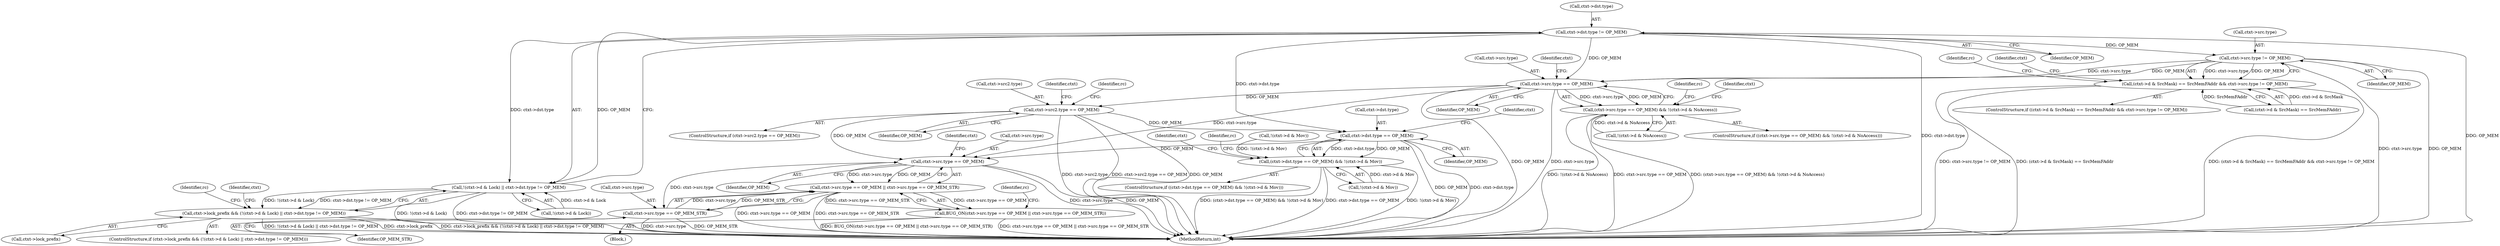 digraph "0_linux_234f3ce485d54017f15cf5e0699cff4100121601_8@pointer" {
"1000184" [label="(Call,ctxt->dst.type != OP_MEM)"];
"1000177" [label="(Call,!(ctxt->d & Lock) || ctxt->dst.type != OP_MEM)"];
"1000173" [label="(Call,ctxt->lock_prefix && (!(ctxt->d & Lock) || ctxt->dst.type != OP_MEM))"];
"1000206" [label="(Call,ctxt->src.type != OP_MEM)"];
"1000198" [label="(Call,(ctxt->d & SrcMask) == SrcMemFAddr && ctxt->src.type != OP_MEM)"];
"1000507" [label="(Call,ctxt->src.type == OP_MEM)"];
"1000506" [label="(Call,(ctxt->src.type == OP_MEM) && !(ctxt->d & NoAccess))"];
"1000559" [label="(Call,ctxt->src2.type == OP_MEM)"];
"1000605" [label="(Call,ctxt->dst.type == OP_MEM)"];
"1000604" [label="(Call,(ctxt->dst.type == OP_MEM) && !(ctxt->d & Mov))"];
"1001003" [label="(Call,ctxt->src.type == OP_MEM)"];
"1001002" [label="(Call,ctxt->src.type == OP_MEM || ctxt->src.type == OP_MEM_STR)"];
"1001001" [label="(Call,BUG_ON(ctxt->src.type == OP_MEM || ctxt->src.type == OP_MEM_STR))"];
"1001010" [label="(Call,ctxt->src.type == OP_MEM_STR)"];
"1000611" [label="(Identifier,OP_MEM)"];
"1000565" [label="(Identifier,OP_MEM)"];
"1000508" [label="(Call,ctxt->src.type)"];
"1001474" [label="(MethodReturn,int)"];
"1000598" [label="(Identifier,ctxt)"];
"1000506" [label="(Call,(ctxt->src.type == OP_MEM) && !(ctxt->d & NoAccess))"];
"1000507" [label="(Call,ctxt->src.type == OP_MEM)"];
"1000184" [label="(Call,ctxt->dst.type != OP_MEM)"];
"1000559" [label="(Call,ctxt->src2.type == OP_MEM)"];
"1000206" [label="(Call,ctxt->src.type != OP_MEM)"];
"1000522" [label="(Identifier,rc)"];
"1000603" [label="(ControlStructure,if ((ctxt->dst.type == OP_MEM) && !(ctxt->d & Mov)))"];
"1001009" [label="(Identifier,OP_MEM)"];
"1000558" [label="(ControlStructure,if (ctxt->src2.type == OP_MEM))"];
"1000177" [label="(Call,!(ctxt->d & Lock) || ctxt->dst.type != OP_MEM)"];
"1000562" [label="(Identifier,ctxt)"];
"1000606" [label="(Call,ctxt->dst.type)"];
"1000190" [label="(Identifier,OP_MEM)"];
"1001010" [label="(Call,ctxt->src.type == OP_MEM_STR)"];
"1000517" [label="(Identifier,ctxt)"];
"1000568" [label="(Identifier,rc)"];
"1000174" [label="(Call,ctxt->lock_prefix)"];
"1000215" [label="(Identifier,rc)"];
"1000560" [label="(Call,ctxt->src2.type)"];
"1000615" [label="(Identifier,ctxt)"];
"1001001" [label="(Call,BUG_ON(ctxt->src.type == OP_MEM || ctxt->src.type == OP_MEM_STR))"];
"1000514" [label="(Call,!(ctxt->d & NoAccess))"];
"1000649" [label="(Identifier,ctxt)"];
"1000193" [label="(Identifier,rc)"];
"1000620" [label="(Identifier,rc)"];
"1000185" [label="(Call,ctxt->dst.type)"];
"1000212" [label="(Identifier,OP_MEM)"];
"1001013" [label="(Identifier,ctxt)"];
"1000349" [label="(Call,!(ctxt->d & Mov))"];
"1001000" [label="(Block,)"];
"1000197" [label="(ControlStructure,if ((ctxt->d & SrcMask) == SrcMemFAddr && ctxt->src.type != OP_MEM))"];
"1000223" [label="(Identifier,ctxt)"];
"1000612" [label="(Call,!(ctxt->d & Mov))"];
"1000173" [label="(Call,ctxt->lock_prefix && (!(ctxt->d & Lock) || ctxt->dst.type != OP_MEM))"];
"1000207" [label="(Call,ctxt->src.type)"];
"1000198" [label="(Call,(ctxt->d & SrcMask) == SrcMemFAddr && ctxt->src.type != OP_MEM)"];
"1001016" [label="(Identifier,OP_MEM_STR)"];
"1000178" [label="(Call,!(ctxt->d & Lock))"];
"1000513" [label="(Identifier,OP_MEM)"];
"1000199" [label="(Call,(ctxt->d & SrcMask) == SrcMemFAddr)"];
"1001018" [label="(Identifier,rc)"];
"1000505" [label="(ControlStructure,if ((ctxt->src.type == OP_MEM) && !(ctxt->d & NoAccess)))"];
"1001003" [label="(Call,ctxt->src.type == OP_MEM)"];
"1001002" [label="(Call,ctxt->src.type == OP_MEM || ctxt->src.type == OP_MEM_STR)"];
"1000202" [label="(Identifier,ctxt)"];
"1001004" [label="(Call,ctxt->src.type)"];
"1001011" [label="(Call,ctxt->src.type)"];
"1000604" [label="(Call,(ctxt->dst.type == OP_MEM) && !(ctxt->d & Mov))"];
"1000605" [label="(Call,ctxt->dst.type == OP_MEM)"];
"1000172" [label="(ControlStructure,if (ctxt->lock_prefix && (!(ctxt->d & Lock) || ctxt->dst.type != OP_MEM)))"];
"1000184" -> "1000177"  [label="AST: "];
"1000184" -> "1000190"  [label="CFG: "];
"1000185" -> "1000184"  [label="AST: "];
"1000190" -> "1000184"  [label="AST: "];
"1000177" -> "1000184"  [label="CFG: "];
"1000184" -> "1001474"  [label="DDG: ctxt->dst.type"];
"1000184" -> "1001474"  [label="DDG: OP_MEM"];
"1000184" -> "1000177"  [label="DDG: ctxt->dst.type"];
"1000184" -> "1000177"  [label="DDG: OP_MEM"];
"1000184" -> "1000206"  [label="DDG: OP_MEM"];
"1000184" -> "1000507"  [label="DDG: OP_MEM"];
"1000184" -> "1000605"  [label="DDG: ctxt->dst.type"];
"1000177" -> "1000173"  [label="AST: "];
"1000177" -> "1000178"  [label="CFG: "];
"1000178" -> "1000177"  [label="AST: "];
"1000173" -> "1000177"  [label="CFG: "];
"1000177" -> "1001474"  [label="DDG: !(ctxt->d & Lock)"];
"1000177" -> "1001474"  [label="DDG: ctxt->dst.type != OP_MEM"];
"1000177" -> "1000173"  [label="DDG: !(ctxt->d & Lock)"];
"1000177" -> "1000173"  [label="DDG: ctxt->dst.type != OP_MEM"];
"1000178" -> "1000177"  [label="DDG: ctxt->d & Lock"];
"1000173" -> "1000172"  [label="AST: "];
"1000173" -> "1000174"  [label="CFG: "];
"1000174" -> "1000173"  [label="AST: "];
"1000193" -> "1000173"  [label="CFG: "];
"1000202" -> "1000173"  [label="CFG: "];
"1000173" -> "1001474"  [label="DDG: ctxt->lock_prefix && (!(ctxt->d & Lock) || ctxt->dst.type != OP_MEM)"];
"1000173" -> "1001474"  [label="DDG: !(ctxt->d & Lock) || ctxt->dst.type != OP_MEM"];
"1000173" -> "1001474"  [label="DDG: ctxt->lock_prefix"];
"1000206" -> "1000198"  [label="AST: "];
"1000206" -> "1000212"  [label="CFG: "];
"1000207" -> "1000206"  [label="AST: "];
"1000212" -> "1000206"  [label="AST: "];
"1000198" -> "1000206"  [label="CFG: "];
"1000206" -> "1001474"  [label="DDG: ctxt->src.type"];
"1000206" -> "1001474"  [label="DDG: OP_MEM"];
"1000206" -> "1000198"  [label="DDG: ctxt->src.type"];
"1000206" -> "1000198"  [label="DDG: OP_MEM"];
"1000206" -> "1000507"  [label="DDG: ctxt->src.type"];
"1000206" -> "1000507"  [label="DDG: OP_MEM"];
"1000198" -> "1000197"  [label="AST: "];
"1000198" -> "1000199"  [label="CFG: "];
"1000199" -> "1000198"  [label="AST: "];
"1000215" -> "1000198"  [label="CFG: "];
"1000223" -> "1000198"  [label="CFG: "];
"1000198" -> "1001474"  [label="DDG: ctxt->src.type != OP_MEM"];
"1000198" -> "1001474"  [label="DDG: (ctxt->d & SrcMask) == SrcMemFAddr"];
"1000198" -> "1001474"  [label="DDG: (ctxt->d & SrcMask) == SrcMemFAddr && ctxt->src.type != OP_MEM"];
"1000199" -> "1000198"  [label="DDG: ctxt->d & SrcMask"];
"1000199" -> "1000198"  [label="DDG: SrcMemFAddr"];
"1000507" -> "1000506"  [label="AST: "];
"1000507" -> "1000513"  [label="CFG: "];
"1000508" -> "1000507"  [label="AST: "];
"1000513" -> "1000507"  [label="AST: "];
"1000517" -> "1000507"  [label="CFG: "];
"1000506" -> "1000507"  [label="CFG: "];
"1000507" -> "1001474"  [label="DDG: OP_MEM"];
"1000507" -> "1001474"  [label="DDG: ctxt->src.type"];
"1000507" -> "1000506"  [label="DDG: ctxt->src.type"];
"1000507" -> "1000506"  [label="DDG: OP_MEM"];
"1000507" -> "1000559"  [label="DDG: OP_MEM"];
"1000507" -> "1001003"  [label="DDG: ctxt->src.type"];
"1000506" -> "1000505"  [label="AST: "];
"1000506" -> "1000514"  [label="CFG: "];
"1000514" -> "1000506"  [label="AST: "];
"1000522" -> "1000506"  [label="CFG: "];
"1000562" -> "1000506"  [label="CFG: "];
"1000506" -> "1001474"  [label="DDG: (ctxt->src.type == OP_MEM) && !(ctxt->d & NoAccess)"];
"1000506" -> "1001474"  [label="DDG: !(ctxt->d & NoAccess)"];
"1000506" -> "1001474"  [label="DDG: ctxt->src.type == OP_MEM"];
"1000514" -> "1000506"  [label="DDG: ctxt->d & NoAccess"];
"1000559" -> "1000558"  [label="AST: "];
"1000559" -> "1000565"  [label="CFG: "];
"1000560" -> "1000559"  [label="AST: "];
"1000565" -> "1000559"  [label="AST: "];
"1000568" -> "1000559"  [label="CFG: "];
"1000598" -> "1000559"  [label="CFG: "];
"1000559" -> "1001474"  [label="DDG: ctxt->src2.type"];
"1000559" -> "1001474"  [label="DDG: ctxt->src2.type == OP_MEM"];
"1000559" -> "1001474"  [label="DDG: OP_MEM"];
"1000559" -> "1000605"  [label="DDG: OP_MEM"];
"1000559" -> "1001003"  [label="DDG: OP_MEM"];
"1000605" -> "1000604"  [label="AST: "];
"1000605" -> "1000611"  [label="CFG: "];
"1000606" -> "1000605"  [label="AST: "];
"1000611" -> "1000605"  [label="AST: "];
"1000615" -> "1000605"  [label="CFG: "];
"1000604" -> "1000605"  [label="CFG: "];
"1000605" -> "1001474"  [label="DDG: OP_MEM"];
"1000605" -> "1001474"  [label="DDG: ctxt->dst.type"];
"1000605" -> "1000604"  [label="DDG: ctxt->dst.type"];
"1000605" -> "1000604"  [label="DDG: OP_MEM"];
"1000605" -> "1001003"  [label="DDG: OP_MEM"];
"1000604" -> "1000603"  [label="AST: "];
"1000604" -> "1000612"  [label="CFG: "];
"1000612" -> "1000604"  [label="AST: "];
"1000620" -> "1000604"  [label="CFG: "];
"1000649" -> "1000604"  [label="CFG: "];
"1000604" -> "1001474"  [label="DDG: (ctxt->dst.type == OP_MEM) && !(ctxt->d & Mov)"];
"1000604" -> "1001474"  [label="DDG: ctxt->dst.type == OP_MEM"];
"1000604" -> "1001474"  [label="DDG: !(ctxt->d & Mov)"];
"1000349" -> "1000604"  [label="DDG: !(ctxt->d & Mov)"];
"1000612" -> "1000604"  [label="DDG: ctxt->d & Mov"];
"1001003" -> "1001002"  [label="AST: "];
"1001003" -> "1001009"  [label="CFG: "];
"1001004" -> "1001003"  [label="AST: "];
"1001009" -> "1001003"  [label="AST: "];
"1001013" -> "1001003"  [label="CFG: "];
"1001002" -> "1001003"  [label="CFG: "];
"1001003" -> "1001474"  [label="DDG: ctxt->src.type"];
"1001003" -> "1001474"  [label="DDG: OP_MEM"];
"1001003" -> "1001002"  [label="DDG: ctxt->src.type"];
"1001003" -> "1001002"  [label="DDG: OP_MEM"];
"1001003" -> "1001010"  [label="DDG: ctxt->src.type"];
"1001002" -> "1001001"  [label="AST: "];
"1001002" -> "1001010"  [label="CFG: "];
"1001010" -> "1001002"  [label="AST: "];
"1001001" -> "1001002"  [label="CFG: "];
"1001002" -> "1001474"  [label="DDG: ctxt->src.type == OP_MEM"];
"1001002" -> "1001474"  [label="DDG: ctxt->src.type == OP_MEM_STR"];
"1001002" -> "1001001"  [label="DDG: ctxt->src.type == OP_MEM"];
"1001002" -> "1001001"  [label="DDG: ctxt->src.type == OP_MEM_STR"];
"1001010" -> "1001002"  [label="DDG: ctxt->src.type"];
"1001010" -> "1001002"  [label="DDG: OP_MEM_STR"];
"1001001" -> "1001000"  [label="AST: "];
"1001018" -> "1001001"  [label="CFG: "];
"1001001" -> "1001474"  [label="DDG: BUG_ON(ctxt->src.type == OP_MEM || ctxt->src.type == OP_MEM_STR)"];
"1001001" -> "1001474"  [label="DDG: ctxt->src.type == OP_MEM || ctxt->src.type == OP_MEM_STR"];
"1001010" -> "1001016"  [label="CFG: "];
"1001011" -> "1001010"  [label="AST: "];
"1001016" -> "1001010"  [label="AST: "];
"1001010" -> "1001474"  [label="DDG: OP_MEM_STR"];
"1001010" -> "1001474"  [label="DDG: ctxt->src.type"];
}
